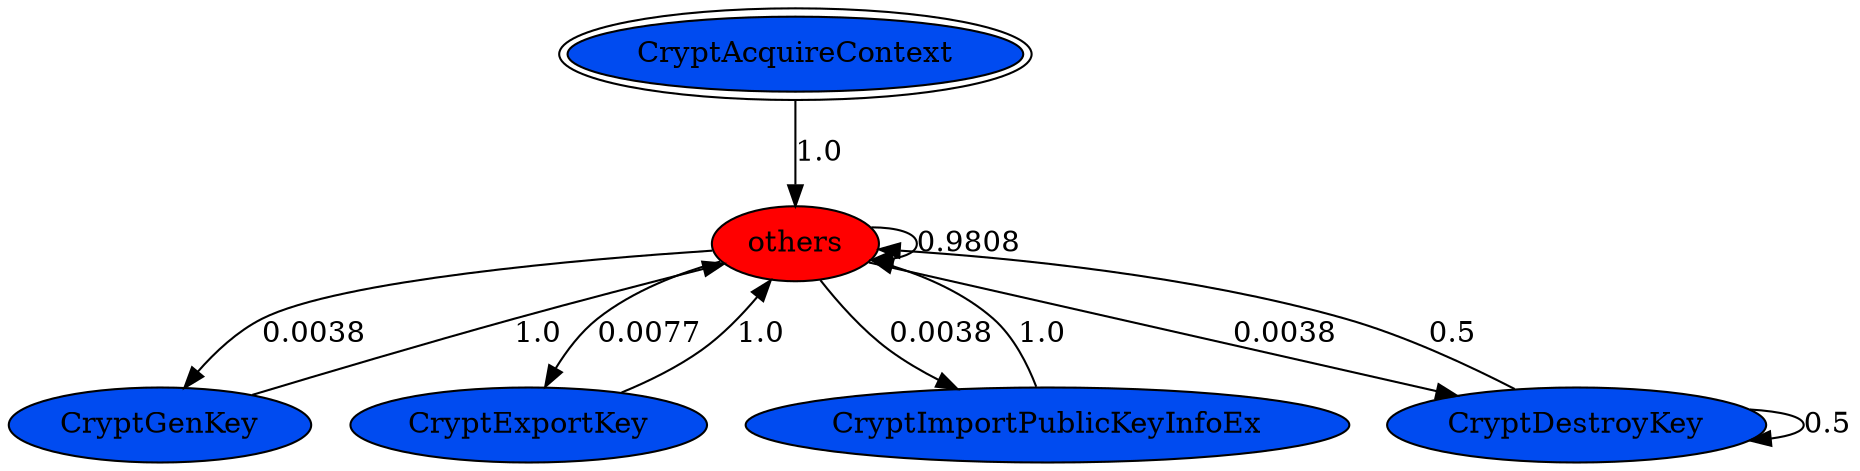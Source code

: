 digraph "./REPORTS/63273.json/API_PER_CATEGORY/CryptImportPublicKeyInfoEx.exe_984_Cryptography_API_per_Category_Transition_Matrix" {
	CryptAcquireContext [label=CryptAcquireContext fillcolor="#004bf0" peripheries=2 style=filled]
	others [label=others fillcolor=red style=filled]
	CryptAcquireContext -> others [label=1.0 fontcolor=black]
	others -> others [label=0.9808 fontcolor=black]
	CryptGenKey [label=CryptGenKey fillcolor="#004bf0" style=filled]
	others -> CryptGenKey [label=0.0038 fontcolor=black]
	CryptExportKey [label=CryptExportKey fillcolor="#004bf0" style=filled]
	others -> CryptExportKey [label=0.0077 fontcolor=black]
	CryptImportPublicKeyInfoEx [label=CryptImportPublicKeyInfoEx fillcolor="#004bf0" style=filled]
	others -> CryptImportPublicKeyInfoEx [label=0.0038 fontcolor=black]
	CryptDestroyKey [label=CryptDestroyKey fillcolor="#004bf0" style=filled]
	others -> CryptDestroyKey [label=0.0038 fontcolor=black]
	CryptGenKey -> others [label=1.0 fontcolor=black]
	CryptExportKey -> others [label=1.0 fontcolor=black]
	CryptImportPublicKeyInfoEx -> others [label=1.0 fontcolor=black]
	CryptDestroyKey -> others [label=0.5 fontcolor=black]
	CryptDestroyKey -> CryptDestroyKey [label=0.5 fontcolor=black]
}
